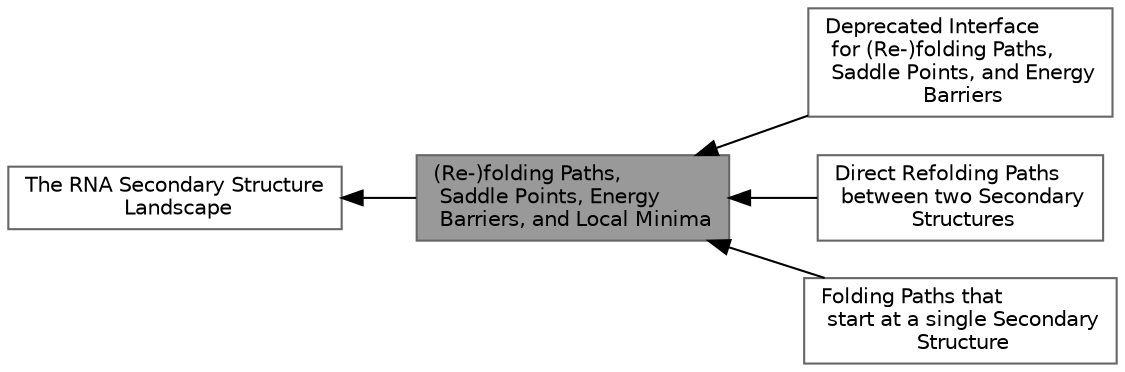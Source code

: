 digraph "(Re-)folding Paths, Saddle Points, Energy Barriers, and Local Minima"
{
 // INTERACTIVE_SVG=YES
 // LATEX_PDF_SIZE
  bgcolor="transparent";
  edge [fontname=Helvetica,fontsize=10,labelfontname=Helvetica,labelfontsize=10];
  node [fontname=Helvetica,fontsize=10,shape=box,height=0.2,width=0.4];
  rankdir=LR;
  Node2 [label="The RNA Secondary Structure\l Landscape",height=0.2,width=0.4,color="grey40", fillcolor="white", style="filled",URL="$group__landscape.html",tooltip=" "];
  Node1 [label="(Re-)folding Paths,\l Saddle Points, Energy\l Barriers, and Local Minima",height=0.2,width=0.4,color="gray40", fillcolor="grey60", style="filled", fontcolor="black",tooltip="API for various RNA folding path algorithms."];
  Node5 [label="Deprecated Interface\l for (Re-)folding Paths,\l Saddle Points, and Energy\l Barriers",height=0.2,width=0.4,color="grey40", fillcolor="white", style="filled",URL="$group__paths__deprecated.html",tooltip=" "];
  Node3 [label="Direct Refolding Paths\l between two Secondary\l Structures",height=0.2,width=0.4,color="grey40", fillcolor="white", style="filled",URL="$group__paths__direct.html",tooltip="Heuristics to explore direct, optimal (re-)folding paths between two secondary structures."];
  Node4 [label="Folding Paths that\l start at a single Secondary\l Structure",height=0.2,width=0.4,color="grey40", fillcolor="white", style="filled",URL="$group__paths__walk.html",tooltip="Implementation of gradient- and random walks starting from a single secondary structure."];
  Node2->Node1 [shape=plaintext, dir="back", style="solid"];
  Node1->Node3 [shape=plaintext, dir="back", style="solid"];
  Node1->Node4 [shape=plaintext, dir="back", style="solid"];
  Node1->Node5 [shape=plaintext, dir="back", style="solid"];
}
